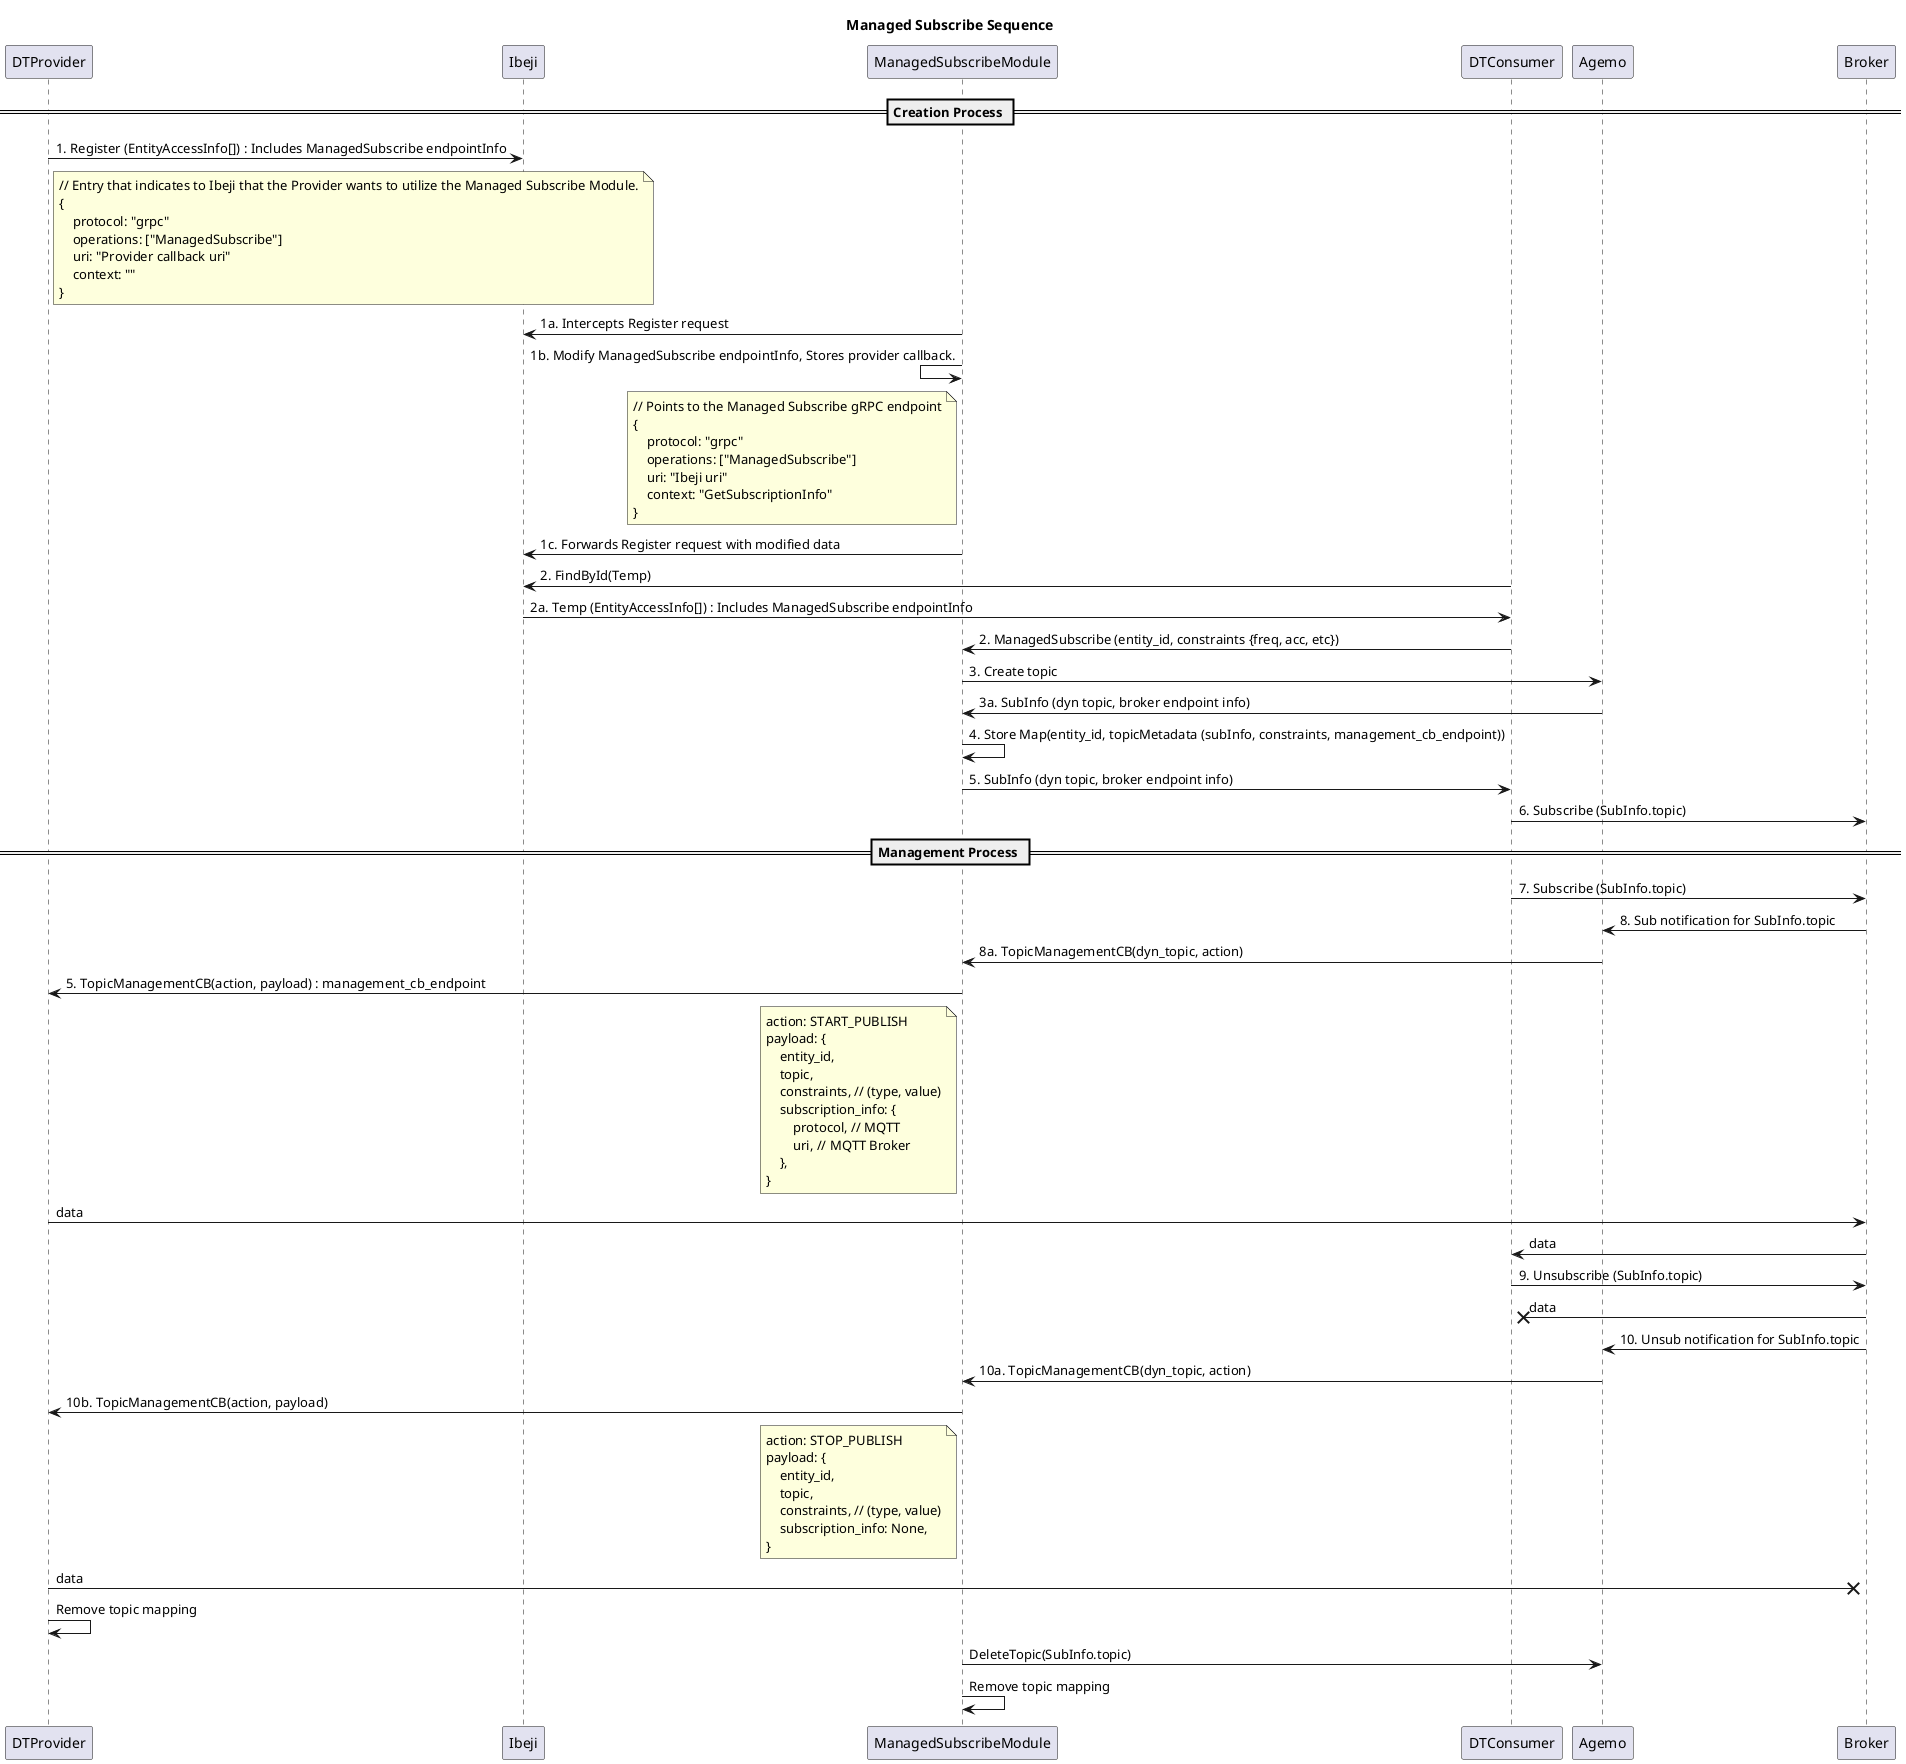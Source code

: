 @startuml Managed Subscribe Sample
title Managed Subscribe Sequence
participant DTProvider
participant Ibeji
participant ManagedSubscribeModule
participant DTConsumer
participant Agemo
participant Broker

== Creation Process ==

Ibeji <- DTProvider: 1. Register (EntityAccessInfo[]) : Includes ManagedSubscribe endpointInfo
note right of DTProvider
// Entry that indicates to Ibeji that the Provider wants to utilize the Managed Subscribe Module.
{
    protocol: "grpc"
    operations: ["ManagedSubscribe"]
    uri: "Provider callback uri"
    context: ""
}
end note
Ibeji <- ManagedSubscribeModule: 1a. Intercepts Register request
ManagedSubscribeModule <- ManagedSubscribeModule: 1b. Modify ManagedSubscribe endpointInfo, Stores provider callback.
note left of ManagedSubscribeModule
// Points to the Managed Subscribe gRPC endpoint
{
    protocol: "grpc"
    operations: ["ManagedSubscribe"]
    uri: "Ibeji uri"
    context: "GetSubscriptionInfo"
}
end note
Ibeji <- ManagedSubscribeModule: 1c. Forwards Register request with modified data
DTConsumer -> Ibeji: 2. FindById(Temp)
DTConsumer <- Ibeji: 2a. Temp (EntityAccessInfo[]) : Includes ManagedSubscribe endpointInfo
DTConsumer -> ManagedSubscribeModule: 2. ManagedSubscribe (entity_id, constraints {freq, acc, etc})
ManagedSubscribeModule -> Agemo: 3. Create topic
Agemo -> ManagedSubscribeModule: 3a. SubInfo (dyn topic, broker endpoint info)
ManagedSubscribeModule -> ManagedSubscribeModule: 4. Store Map(entity_id, topicMetadata (subInfo, constraints, management_cb_endpoint))
ManagedSubscribeModule -> DTConsumer: 5. SubInfo (dyn topic, broker endpoint info)
DTConsumer -> Broker: 6. Subscribe (SubInfo.topic)

== Management Process ==
DTConsumer -> Broker: 7. Subscribe (SubInfo.topic)
Broker -> Agemo: 8. Sub notification for SubInfo.topic
Agemo -> ManagedSubscribeModule: 8a. TopicManagementCB(dyn_topic, action)
ManagedSubscribeModule -> DTProvider: 5. TopicManagementCB(action, payload) : management_cb_endpoint
note left of ManagedSubscribeModule
action: START_PUBLISH
payload: {
    entity_id,
    topic,
    constraints, // (type, value)
    subscription_info: {
        protocol, // MQTT
        uri, // MQTT Broker
    },
}
end note
DTProvider -> Broker: data
DTConsumer <- Broker : data
DTConsumer -> Broker: 9. Unsubscribe (SubInfo.topic)
DTConsumer x<- Broker: data
Broker -> Agemo: 10. Unsub notification for SubInfo.topic
Agemo -> ManagedSubscribeModule: 10a. TopicManagementCB(dyn_topic, action)
DTProvider <- ManagedSubscribeModule: 10b. TopicManagementCB(action, payload) 
note left of ManagedSubscribeModule
action: STOP_PUBLISH
payload: {
    entity_id,
    topic,
    constraints, // (type, value)
    subscription_info: None,
}
end note
DTProvider ->x Broker: data
DTProvider -> DTProvider: Remove topic mapping
ManagedSubscribeModule -> Agemo: DeleteTopic(SubInfo.topic)
ManagedSubscribeModule -> ManagedSubscribeModule: Remove topic mapping
@enduml
